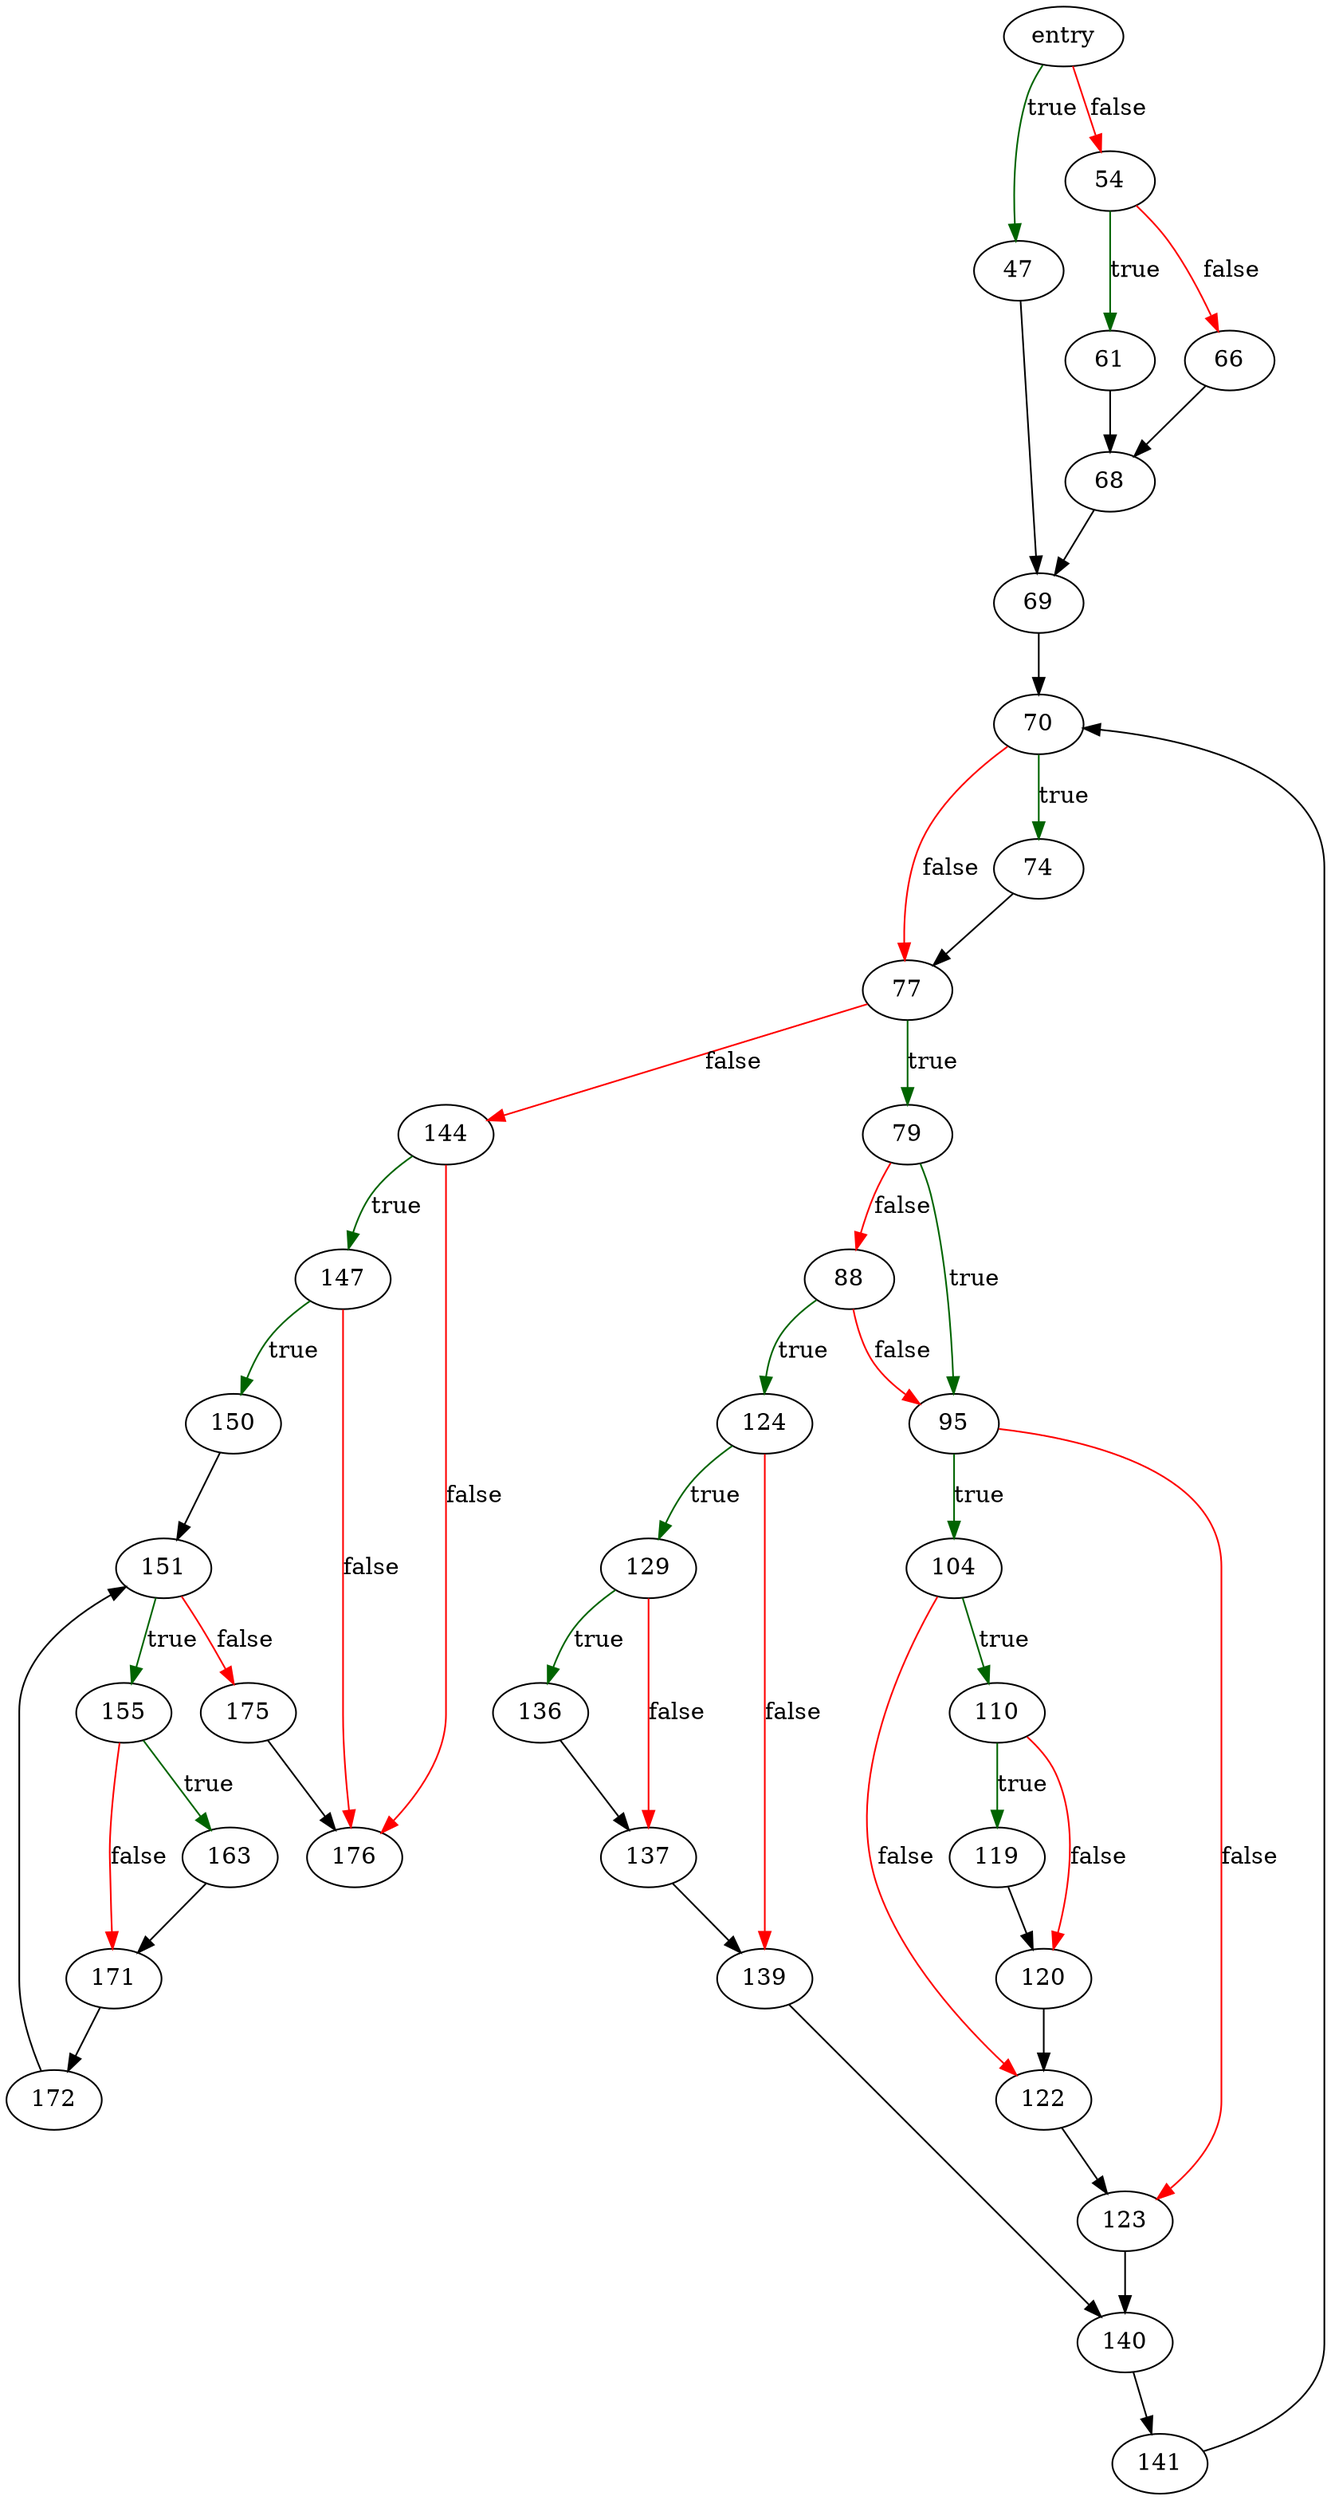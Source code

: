 digraph "pagerWriteLargeSector" {
	// Node definitions.
	1 [label=entry];
	47;
	54;
	61;
	66;
	68;
	69;
	70;
	74;
	77;
	79;
	88;
	95;
	104;
	110;
	119;
	120;
	122;
	123;
	124;
	129;
	136;
	137;
	139;
	140;
	141;
	144;
	147;
	150;
	151;
	155;
	163;
	171;
	172;
	175;
	176;

	// Edge definitions.
	1 -> 47 [
		color=darkgreen
		label=true
	];
	1 -> 54 [
		color=red
		label=false
	];
	47 -> 69;
	54 -> 61 [
		color=darkgreen
		label=true
	];
	54 -> 66 [
		color=red
		label=false
	];
	61 -> 68;
	66 -> 68;
	68 -> 69;
	69 -> 70;
	70 -> 74 [
		color=darkgreen
		label=true
	];
	70 -> 77 [
		color=red
		label=false
	];
	74 -> 77;
	77 -> 79 [
		color=darkgreen
		label=true
	];
	77 -> 144 [
		color=red
		label=false
	];
	79 -> 88 [
		color=red
		label=false
	];
	79 -> 95 [
		color=darkgreen
		label=true
	];
	88 -> 95 [
		color=red
		label=false
	];
	88 -> 124 [
		color=darkgreen
		label=true
	];
	95 -> 104 [
		color=darkgreen
		label=true
	];
	95 -> 123 [
		color=red
		label=false
	];
	104 -> 110 [
		color=darkgreen
		label=true
	];
	104 -> 122 [
		color=red
		label=false
	];
	110 -> 119 [
		color=darkgreen
		label=true
	];
	110 -> 120 [
		color=red
		label=false
	];
	119 -> 120;
	120 -> 122;
	122 -> 123;
	123 -> 140;
	124 -> 129 [
		color=darkgreen
		label=true
	];
	124 -> 139 [
		color=red
		label=false
	];
	129 -> 136 [
		color=darkgreen
		label=true
	];
	129 -> 137 [
		color=red
		label=false
	];
	136 -> 137;
	137 -> 139;
	139 -> 140;
	140 -> 141;
	141 -> 70;
	144 -> 147 [
		color=darkgreen
		label=true
	];
	144 -> 176 [
		color=red
		label=false
	];
	147 -> 150 [
		color=darkgreen
		label=true
	];
	147 -> 176 [
		color=red
		label=false
	];
	150 -> 151;
	151 -> 155 [
		color=darkgreen
		label=true
	];
	151 -> 175 [
		color=red
		label=false
	];
	155 -> 163 [
		color=darkgreen
		label=true
	];
	155 -> 171 [
		color=red
		label=false
	];
	163 -> 171;
	171 -> 172;
	172 -> 151;
	175 -> 176;
}